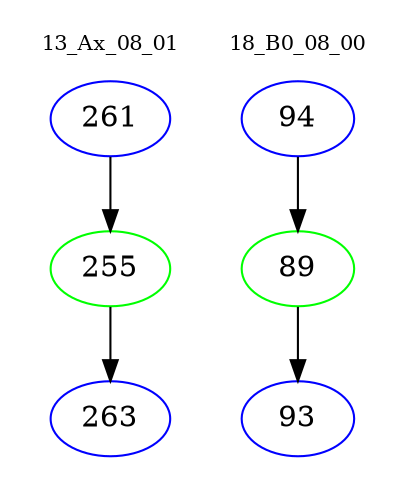 digraph{
subgraph cluster_0 {
color = white
label = "13_Ax_08_01";
fontsize=10;
T0_261 [label="261", color="blue"]
T0_261 -> T0_255 [color="black"]
T0_255 [label="255", color="green"]
T0_255 -> T0_263 [color="black"]
T0_263 [label="263", color="blue"]
}
subgraph cluster_1 {
color = white
label = "18_B0_08_00";
fontsize=10;
T1_94 [label="94", color="blue"]
T1_94 -> T1_89 [color="black"]
T1_89 [label="89", color="green"]
T1_89 -> T1_93 [color="black"]
T1_93 [label="93", color="blue"]
}
}
